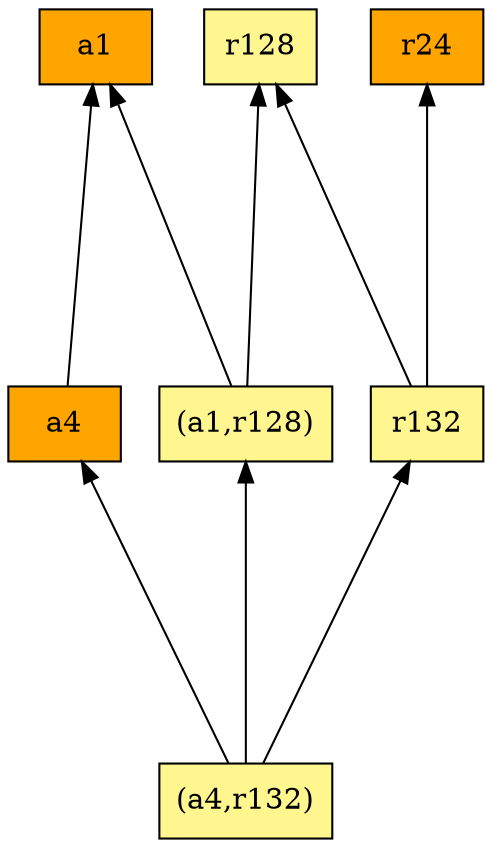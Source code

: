 digraph G {
rankdir=BT;ranksep="2.0";
"r128" [shape=record,fillcolor=khaki1,style=filled,label="{r128}"];
"a1" [shape=record,fillcolor=orange,style=filled,label="{a1}"];
"(a4,r132)" [shape=record,fillcolor=khaki1,style=filled,label="{(a4,r132)}"];
"a4" [shape=record,fillcolor=orange,style=filled,label="{a4}"];
"r24" [shape=record,fillcolor=orange,style=filled,label="{r24}"];
"r132" [shape=record,fillcolor=khaki1,style=filled,label="{r132}"];
"(a1,r128)" [shape=record,fillcolor=khaki1,style=filled,label="{(a1,r128)}"];
"(a4,r132)" -> "a4"
"(a4,r132)" -> "r132"
"(a4,r132)" -> "(a1,r128)"
"a4" -> "a1"
"r132" -> "r128"
"r132" -> "r24"
"(a1,r128)" -> "r128"
"(a1,r128)" -> "a1"
}